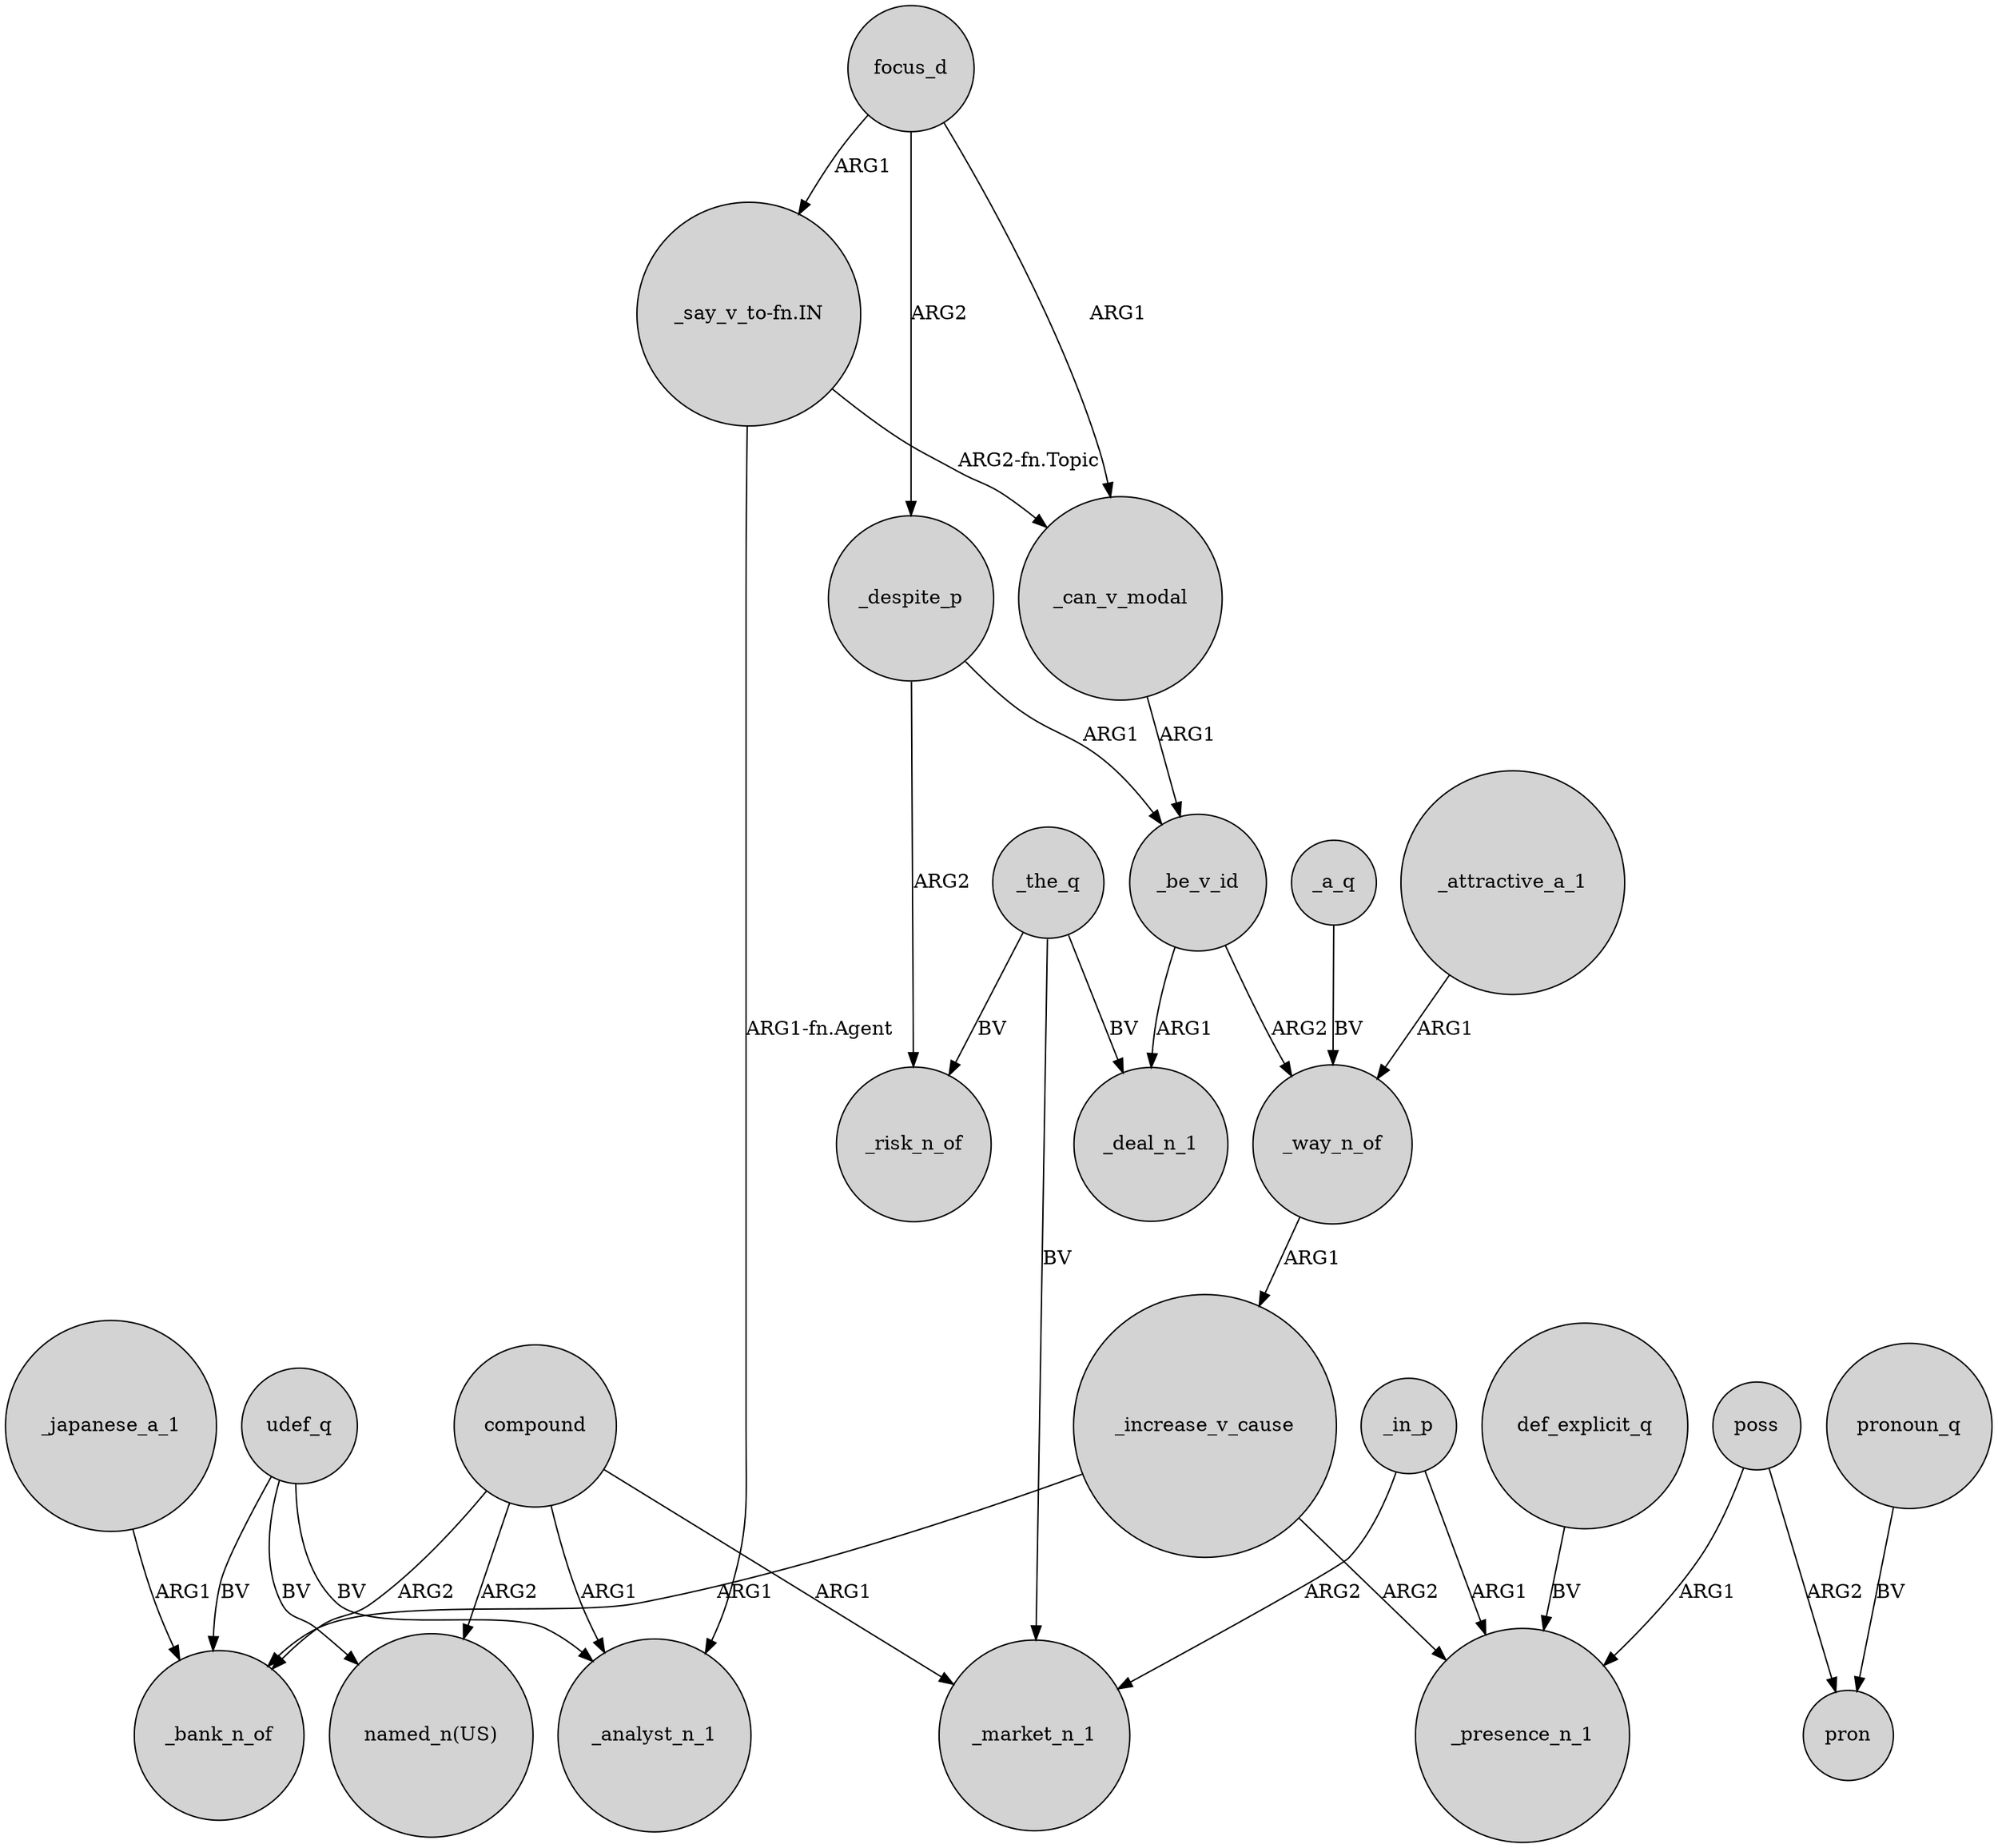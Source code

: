digraph {
	node [shape=circle style=filled]
	_japanese_a_1 -> _bank_n_of [label=ARG1]
	_in_p -> _presence_n_1 [label=ARG1]
	compound -> _bank_n_of [label=ARG2]
	udef_q -> "named_n(US)" [label=BV]
	_attractive_a_1 -> _way_n_of [label=ARG1]
	poss -> pron [label=ARG2]
	_the_q -> _deal_n_1 [label=BV]
	focus_d -> _despite_p [label=ARG2]
	_way_n_of -> _increase_v_cause [label=ARG1]
	_increase_v_cause -> _bank_n_of [label=ARG1]
	_be_v_id -> _way_n_of [label=ARG2]
	compound -> "named_n(US)" [label=ARG2]
	compound -> _analyst_n_1 [label=ARG1]
	pronoun_q -> pron [label=BV]
	_be_v_id -> _deal_n_1 [label=ARG1]
	"_say_v_to-fn.IN" -> _analyst_n_1 [label="ARG1-fn.Agent"]
	poss -> _presence_n_1 [label=ARG1]
	def_explicit_q -> _presence_n_1 [label=BV]
	_in_p -> _market_n_1 [label=ARG2]
	udef_q -> _bank_n_of [label=BV]
	focus_d -> _can_v_modal [label=ARG1]
	compound -> _market_n_1 [label=ARG1]
	_a_q -> _way_n_of [label=BV]
	_despite_p -> _be_v_id [label=ARG1]
	_the_q -> _market_n_1 [label=BV]
	_despite_p -> _risk_n_of [label=ARG2]
	"_say_v_to-fn.IN" -> _can_v_modal [label="ARG2-fn.Topic"]
	udef_q -> _analyst_n_1 [label=BV]
	_the_q -> _risk_n_of [label=BV]
	_increase_v_cause -> _presence_n_1 [label=ARG2]
	focus_d -> "_say_v_to-fn.IN" [label=ARG1]
	_can_v_modal -> _be_v_id [label=ARG1]
}
